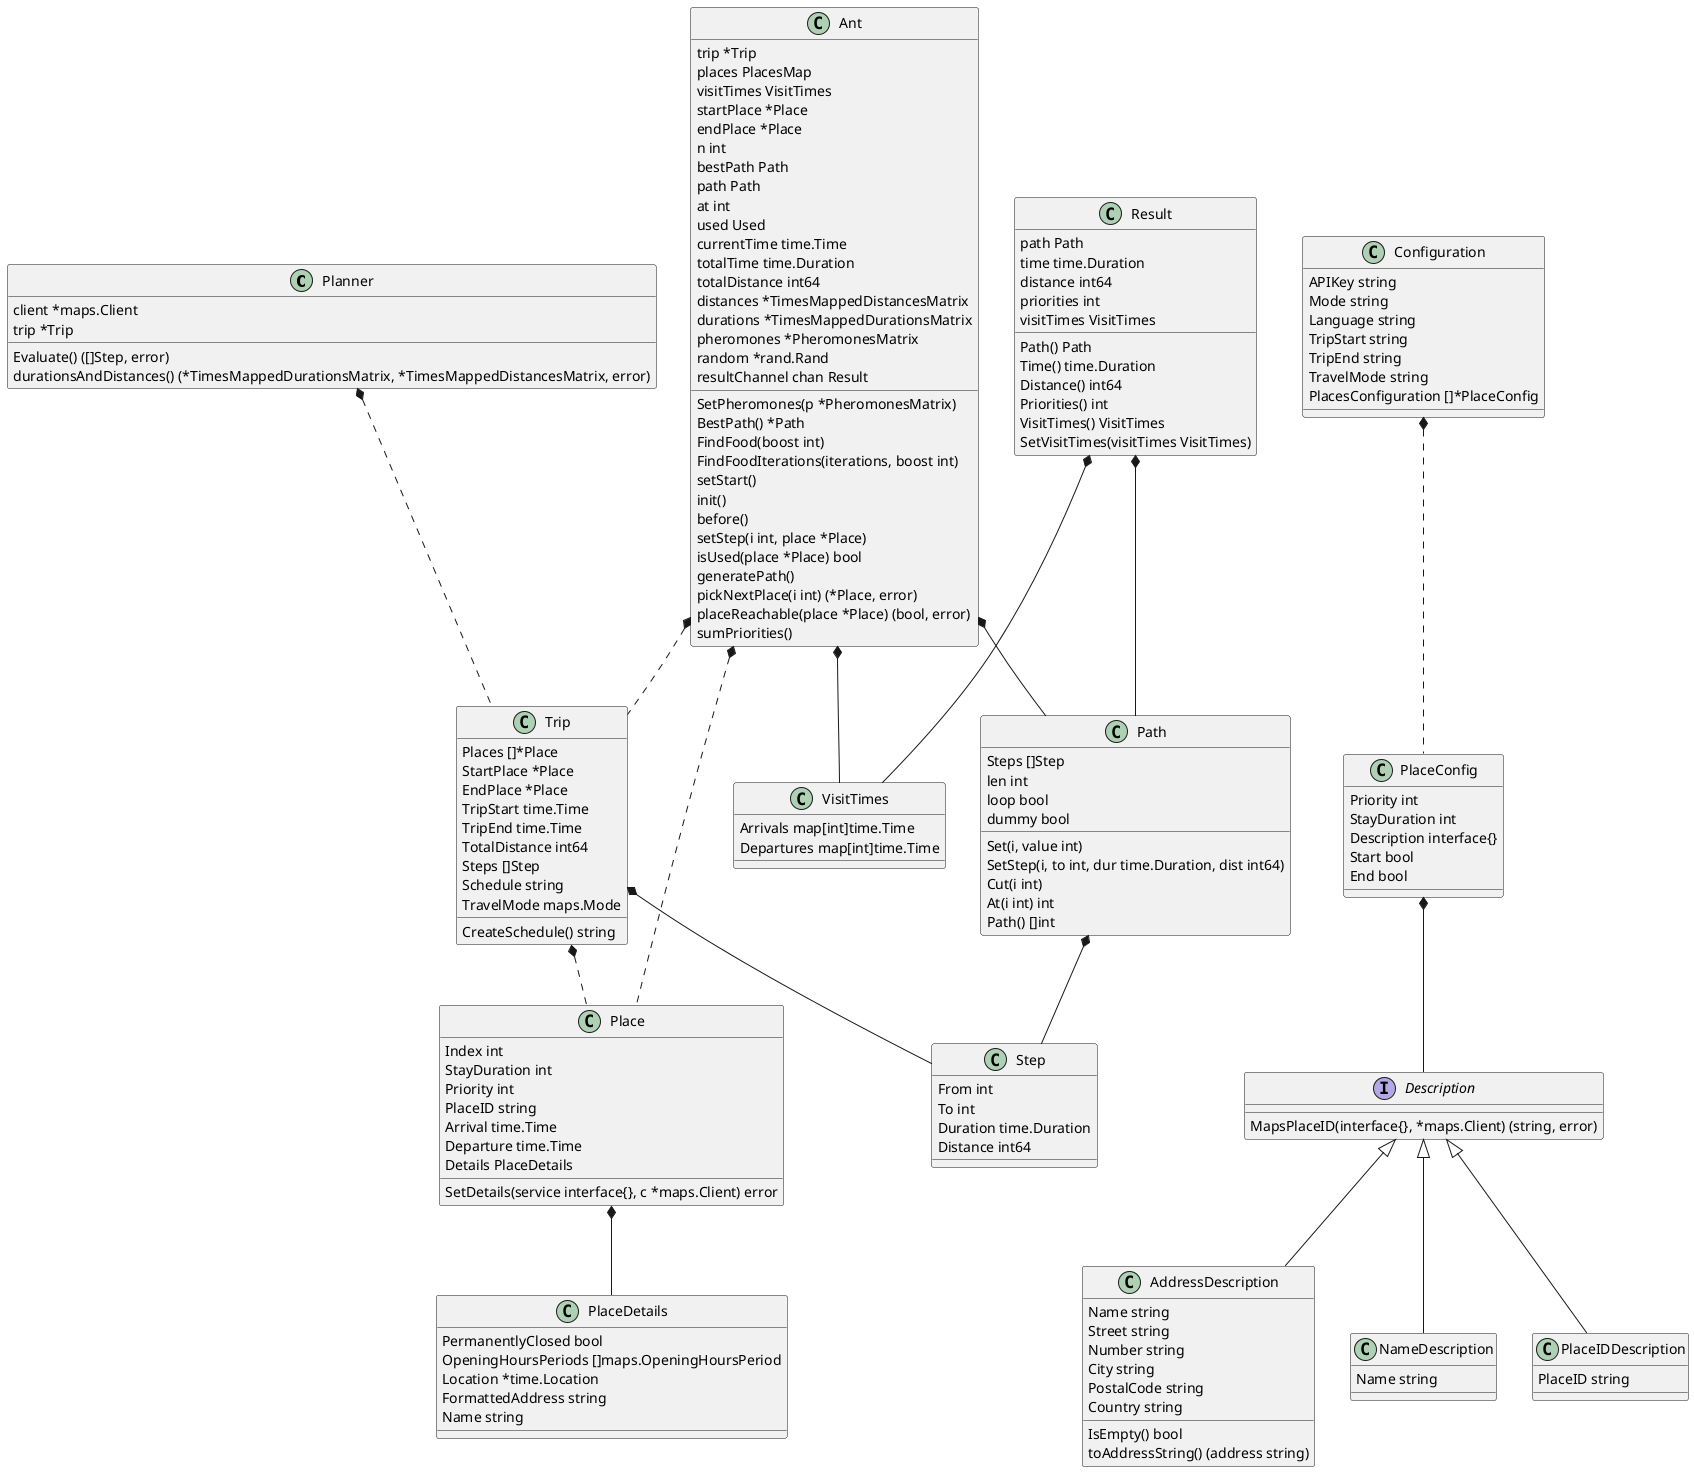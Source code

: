 @startuml

class Planner {
	client *maps.Client
	trip *Trip

	Evaluate() ([]Step, error)
	durationsAndDistances() (*TimesMappedDurationsMatrix, *TimesMappedDistancesMatrix, error)
}
Planner *.. Trip

class Ant {
 trip *Trip
	places PlacesMap
	visitTimes VisitTimes
	startPlace *Place
	endPlace *Place
	n int
	bestPath Path
	path Path
	at int
	used Used
	currentTime time.Time
	totalTime time.Duration
	totalDistance int64
	distances *TimesMappedDistancesMatrix
	durations *TimesMappedDurationsMatrix
	pheromones *PheromonesMatrix
	random *rand.Rand
	resultChannel chan Result
	
	SetPheromones(p *PheromonesMatrix)
	BestPath() *Path
	FindFood(boost int)
	FindFoodIterations(iterations, boost int)
	setStart()
	init()
	before()
	setStep(i int, place *Place)
	isUsed(place *Place) bool
	generatePath()
	pickNextPlace(i int) (*Place, error)
	placeReachable(place *Place) (bool, error)
	sumPriorities()	
}
Ant *.. Trip
Ant *.. Place
Ant *-- VisitTimes
Ant *-- Path

class Result {
	path Path
	time time.Duration
	distance int64
	priorities int
	visitTimes VisitTimes

	Path() Path
	Time() time.Duration
	Distance() int64
	Priorities() int
	VisitTimes() VisitTimes
	SetVisitTimes(visitTimes VisitTimes)
}
Result *-- VisitTimes
Result *-- Path

class VisitTimes {
	Arrivals map[int]time.Time
	Departures map[int]time.Time
}

class Configuration {
	APIKey string
	Mode string
	Language string
	TripStart string
	TripEnd string
	TravelMode string
	PlacesConfiguration []*PlaceConfig
}
Configuration *.. PlaceConfig

class Trip {
	Places []*Place
	StartPlace *Place
	EndPlace *Place
	TripStart time.Time
	TripEnd time.Time
	TotalDistance int64
	Steps []Step
	Schedule string
	TravelMode maps.Mode

	CreateSchedule() string
}
Trip *.. Place
Trip *-- Step

class PlaceConfig {
	Priority int
	StayDuration int
	Description interface{}
	Start bool
	End bool
}
PlaceConfig *-- Description

class PlaceDetails {
	PermanentlyClosed bool
	OpeningHoursPeriods []maps.OpeningHoursPeriod
	Location *time.Location
	FormattedAddress string
	Name string
}

class Place {
	Index int
	StayDuration int
	Priority int
	PlaceID string
	Arrival time.Time
	Departure time.Time
	Details PlaceDetails

	SetDetails(service interface{}, c *maps.Client) error
}

Place *-- PlaceDetails

class Step {
	From int
	To int
	Duration time.Duration
	Distance int64
}

class Path {
	Steps []Step
	len int
	loop bool
	dummy bool

	Set(i, value int)
	SetStep(i, to int, dur time.Duration, dist int64)
	Cut(i int)
	At(i int) int
	Path() []int
}

Path *-- Step

interface Description {
	MapsPlaceID(interface{}, *maps.Client) (string, error)
}

class AddressDescription {
	Name string
	Street string
	Number string
	City string
	PostalCode string
	Country string

	IsEmpty() bool
	toAddressString() (address string)
}

class NameDescription {
	Name string
}

class PlaceIDDescription {
	PlaceID string
}

Description <|-- AddressDescription
Description <|-- NameDescription
Description <|-- PlaceIDDescription

@enduml